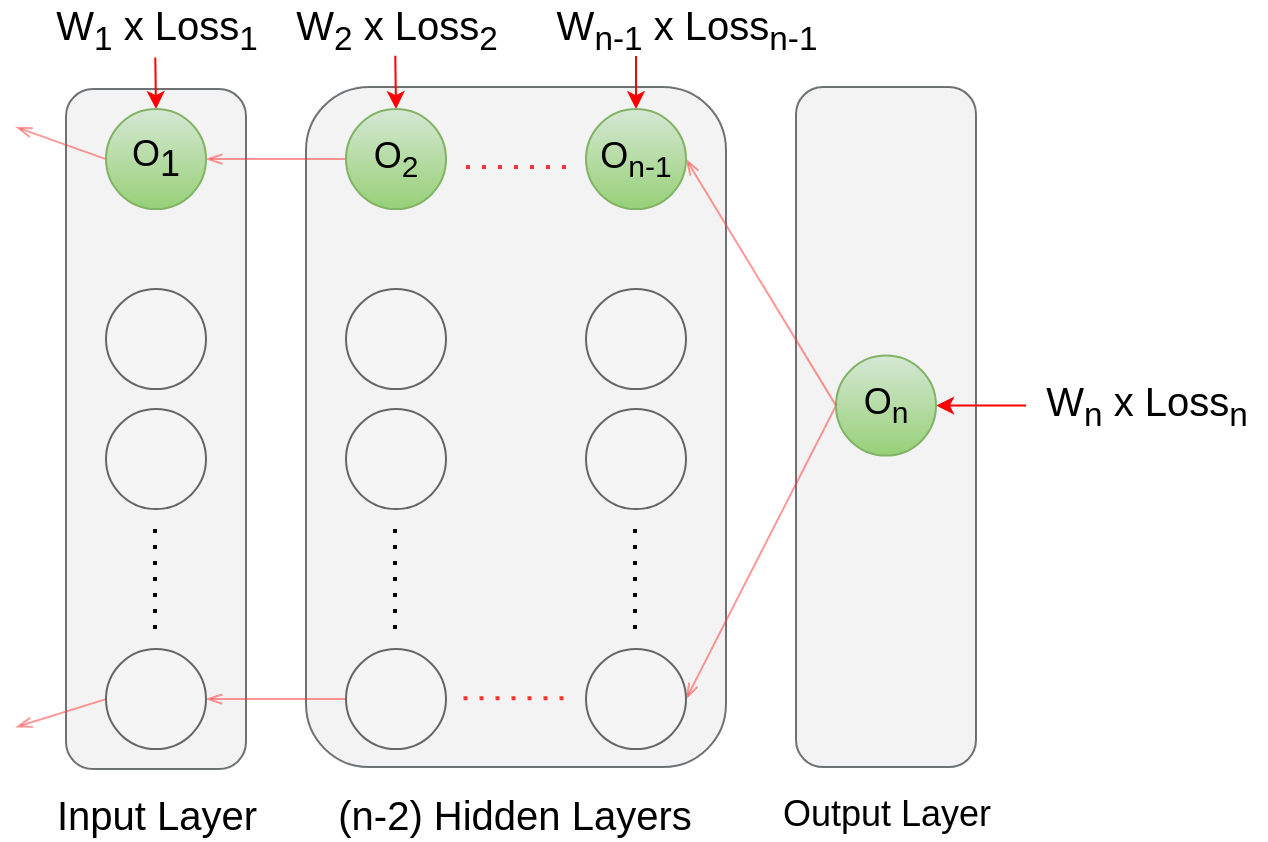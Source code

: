 <mxfile version="13.4.2" type="device"><diagram id="dPmkwLYgcPWGQ1zuh0Rf" name="Page-1"><mxGraphModel dx="1418" dy="912" grid="1" gridSize="10" guides="1" tooltips="1" connect="1" arrows="1" fold="1" page="1" pageScale="1" pageWidth="850" pageHeight="1100" math="0" shadow="0"><root><mxCell id="0"/><mxCell id="1" parent="0"/><mxCell id="1vLUlzx5yeJGW8wbIjpU-123" value="" style="rounded=1;whiteSpace=wrap;html=1;strokeWidth=1;opacity=70;fillColor=#eeeeee;strokeColor=#36393d;" parent="1" vertex="1"><mxGeometry x="745" y="322.56" width="90" height="340" as="geometry"/></mxCell><mxCell id="1vLUlzx5yeJGW8wbIjpU-104" value="" style="rounded=1;whiteSpace=wrap;html=1;strokeWidth=1;opacity=70;fillColor=#eeeeee;strokeColor=#36393d;" parent="1" vertex="1"><mxGeometry x="500" y="322.56" width="210" height="340" as="geometry"/></mxCell><mxCell id="1vLUlzx5yeJGW8wbIjpU-103" value="" style="rounded=1;whiteSpace=wrap;html=1;strokeWidth=1;opacity=70;fillColor=#eeeeee;strokeColor=#36393d;" parent="1" vertex="1"><mxGeometry x="380" y="323.56" width="90" height="340" as="geometry"/></mxCell><mxCell id="1vLUlzx5yeJGW8wbIjpU-121" style="edgeStyle=none;rounded=0;orthogonalLoop=1;jettySize=auto;html=1;exitX=1;exitY=0.5;exitDx=0;exitDy=0;entryX=0;entryY=0.5;entryDx=0;entryDy=0;startArrow=openThin;startFill=0;endArrow=none;endFill=0;opacity=50;strokeColor=#FF3333;" parent="1" target="1vLUlzx5yeJGW8wbIjpU-51" edge="1"><mxGeometry relative="1" as="geometry"><mxPoint x="355" y="342.56" as="sourcePoint"/></mxGeometry></mxCell><mxCell id="1vLUlzx5yeJGW8wbIjpU-122" style="edgeStyle=none;rounded=0;orthogonalLoop=1;jettySize=auto;html=1;exitX=1;exitY=0.5;exitDx=0;exitDy=0;entryX=0;entryY=0.5;entryDx=0;entryDy=0;startArrow=openThin;startFill=0;endArrow=none;endFill=0;opacity=50;strokeColor=#FF3333;" parent="1" target="1vLUlzx5yeJGW8wbIjpU-10" edge="1"><mxGeometry relative="1" as="geometry"><mxPoint x="355" y="642.56" as="sourcePoint"/></mxGeometry></mxCell><mxCell id="1vLUlzx5yeJGW8wbIjpU-7" value="" style="ellipse;whiteSpace=wrap;html=1;aspect=fixed;strokeWidth=1;fillColor=#f5f5f5;strokeColor=#666666;fontColor=#333333;" parent="1" vertex="1"><mxGeometry x="400" y="423.56" width="50" height="50" as="geometry"/></mxCell><mxCell id="1vLUlzx5yeJGW8wbIjpU-8" value="" style="ellipse;whiteSpace=wrap;html=1;aspect=fixed;strokeWidth=1;fillColor=#f5f5f5;strokeColor=#666666;fontColor=#333333;" parent="1" vertex="1"><mxGeometry x="400" y="483.56" width="50" height="50" as="geometry"/></mxCell><mxCell id="1vLUlzx5yeJGW8wbIjpU-120" style="edgeStyle=none;rounded=0;orthogonalLoop=1;jettySize=auto;html=1;exitX=1;exitY=0.5;exitDx=0;exitDy=0;entryX=0;entryY=0.5;entryDx=0;entryDy=0;startArrow=openThin;startFill=0;endArrow=none;endFill=0;opacity=50;strokeColor=#FF3333;" parent="1" source="1vLUlzx5yeJGW8wbIjpU-10" target="1vLUlzx5yeJGW8wbIjpU-14" edge="1"><mxGeometry relative="1" as="geometry"/></mxCell><mxCell id="1vLUlzx5yeJGW8wbIjpU-10" value="" style="ellipse;whiteSpace=wrap;html=1;aspect=fixed;strokeWidth=1;fillColor=#f5f5f5;strokeColor=#666666;fontColor=#333333;" parent="1" vertex="1"><mxGeometry x="400" y="603.56" width="50" height="50" as="geometry"/></mxCell><mxCell id="1vLUlzx5yeJGW8wbIjpU-11" value="" style="ellipse;whiteSpace=wrap;html=1;aspect=fixed;strokeWidth=1;fillColor=#f5f5f5;strokeColor=#666666;fontColor=#333333;" parent="1" vertex="1"><mxGeometry x="520" y="423.56" width="50" height="50" as="geometry"/></mxCell><mxCell id="1vLUlzx5yeJGW8wbIjpU-12" value="" style="ellipse;whiteSpace=wrap;html=1;aspect=fixed;strokeWidth=1;fillColor=#f5f5f5;strokeColor=#666666;fontColor=#333333;" parent="1" vertex="1"><mxGeometry x="520" y="483.56" width="50" height="50" as="geometry"/></mxCell><mxCell id="1vLUlzx5yeJGW8wbIjpU-14" value="" style="ellipse;whiteSpace=wrap;html=1;aspect=fixed;strokeWidth=1;fillColor=#f5f5f5;strokeColor=#666666;fontColor=#333333;" parent="1" vertex="1"><mxGeometry x="520" y="603.56" width="50" height="50" as="geometry"/></mxCell><mxCell id="1vLUlzx5yeJGW8wbIjpU-19" value="" style="ellipse;whiteSpace=wrap;html=1;aspect=fixed;strokeWidth=1;fillColor=#f5f5f5;strokeColor=#666666;fontColor=#333333;" parent="1" vertex="1"><mxGeometry x="640" y="423.56" width="50" height="50" as="geometry"/></mxCell><mxCell id="1vLUlzx5yeJGW8wbIjpU-20" value="" style="ellipse;whiteSpace=wrap;html=1;aspect=fixed;strokeWidth=1;fillColor=#f5f5f5;strokeColor=#666666;fontColor=#333333;" parent="1" vertex="1"><mxGeometry x="640" y="483.56" width="50" height="50" as="geometry"/></mxCell><mxCell id="1vLUlzx5yeJGW8wbIjpU-118" style="edgeStyle=none;rounded=0;orthogonalLoop=1;jettySize=auto;html=1;exitX=1;exitY=0.5;exitDx=0;exitDy=0;entryX=0;entryY=0.5;entryDx=0;entryDy=0;startArrow=openThin;startFill=0;endArrow=none;endFill=0;opacity=50;strokeColor=#FF3333;" parent="1" source="1vLUlzx5yeJGW8wbIjpU-22" target="1vLUlzx5yeJGW8wbIjpU-23" edge="1"><mxGeometry relative="1" as="geometry"/></mxCell><mxCell id="1vLUlzx5yeJGW8wbIjpU-22" value="" style="ellipse;whiteSpace=wrap;html=1;aspect=fixed;strokeWidth=1;fillColor=#f5f5f5;strokeColor=#666666;fontColor=#333333;" parent="1" vertex="1"><mxGeometry x="640" y="603.56" width="50" height="50" as="geometry"/></mxCell><mxCell id="1vLUlzx5yeJGW8wbIjpU-100" style="edgeStyle=none;rounded=0;orthogonalLoop=1;jettySize=auto;html=1;exitX=1;exitY=0.5;exitDx=0;exitDy=0;startArrow=classic;startFill=1;endArrow=none;endFill=0;fillColor=#f8cecc;strokeColor=#FF0000;" parent="1" source="1vLUlzx5yeJGW8wbIjpU-23" target="1vLUlzx5yeJGW8wbIjpU-48" edge="1"><mxGeometry relative="1" as="geometry"/></mxCell><mxCell id="1vLUlzx5yeJGW8wbIjpU-23" value="&lt;font style=&quot;font-size: 18px&quot;&gt;O&lt;sub&gt;n&lt;/sub&gt;&lt;/font&gt;" style="ellipse;whiteSpace=wrap;html=1;aspect=fixed;strokeWidth=1;gradientColor=#97d077;fillColor=#d5e8d4;strokeColor=#82b366;" parent="1" vertex="1"><mxGeometry x="765" y="456.81" width="50" height="50" as="geometry"/></mxCell><mxCell id="1vLUlzx5yeJGW8wbIjpU-43" value="" style="endArrow=none;dashed=1;html=1;dashPattern=1 3;strokeWidth=2;" parent="1" edge="1"><mxGeometry width="50" height="50" relative="1" as="geometry"><mxPoint x="424.5" y="593.56" as="sourcePoint"/><mxPoint x="424.5" y="543.56" as="targetPoint"/></mxGeometry></mxCell><mxCell id="1vLUlzx5yeJGW8wbIjpU-44" value="" style="endArrow=none;dashed=1;html=1;dashPattern=1 3;strokeWidth=2;" parent="1" edge="1"><mxGeometry width="50" height="50" relative="1" as="geometry"><mxPoint x="544.5" y="593.56" as="sourcePoint"/><mxPoint x="544.5" y="543.56" as="targetPoint"/></mxGeometry></mxCell><mxCell id="1vLUlzx5yeJGW8wbIjpU-45" value="" style="endArrow=none;dashed=1;html=1;dashPattern=1 3;strokeWidth=2;" parent="1" edge="1"><mxGeometry width="50" height="50" relative="1" as="geometry"><mxPoint x="664.5" y="593.56" as="sourcePoint"/><mxPoint x="664.5" y="543.56" as="targetPoint"/></mxGeometry></mxCell><mxCell id="1vLUlzx5yeJGW8wbIjpU-48" value="&lt;div style=&quot;font-size: 20px&quot;&gt;&lt;font style=&quot;font-size: 20px&quot;&gt;&lt;font style=&quot;font-size: 20px&quot;&gt;&lt;font style=&quot;font-size: 20px&quot;&gt;W&lt;sub&gt;n&lt;/sub&gt; x &lt;/font&gt;&lt;/font&gt;Loss&lt;sub&gt;n&lt;/sub&gt;&lt;/font&gt;&lt;/div&gt;" style="text;html=1;align=center;verticalAlign=middle;resizable=0;points=[];autosize=1;" parent="1" vertex="1"><mxGeometry x="860" y="471.81" width="120" height="20" as="geometry"/></mxCell><mxCell id="1vLUlzx5yeJGW8wbIjpU-50" value="&lt;font style=&quot;font-size: 20px&quot;&gt;(n-2) Hidden Layers&lt;/font&gt;" style="text;html=1;align=center;verticalAlign=middle;resizable=0;points=[];autosize=1;" parent="1" vertex="1"><mxGeometry x="508.75" y="676.44" width="190" height="20" as="geometry"/></mxCell><mxCell id="1vLUlzx5yeJGW8wbIjpU-99" style="edgeStyle=none;rounded=0;orthogonalLoop=1;jettySize=auto;html=1;exitX=0.5;exitY=0;exitDx=0;exitDy=0;entryX=0.497;entryY=1.208;entryDx=0;entryDy=0;entryPerimeter=0;startArrow=classic;startFill=1;endArrow=none;endFill=0;fillColor=#f8cecc;strokeColor=#FF0000;" parent="1" source="1vLUlzx5yeJGW8wbIjpU-51" target="1vLUlzx5yeJGW8wbIjpU-72" edge="1"><mxGeometry relative="1" as="geometry"/></mxCell><mxCell id="1vLUlzx5yeJGW8wbIjpU-119" style="edgeStyle=none;rounded=0;orthogonalLoop=1;jettySize=auto;html=1;exitX=1;exitY=0.5;exitDx=0;exitDy=0;startArrow=openThin;startFill=0;endArrow=none;endFill=0;opacity=50;strokeColor=#FF3333;" parent="1" source="1vLUlzx5yeJGW8wbIjpU-51" target="1vLUlzx5yeJGW8wbIjpU-52" edge="1"><mxGeometry relative="1" as="geometry"/></mxCell><mxCell id="1vLUlzx5yeJGW8wbIjpU-51" value="&lt;font style=&quot;font-size: 18px&quot;&gt;O&lt;sub&gt;&lt;font style=&quot;font-size: 18px&quot;&gt;1&lt;/font&gt;&lt;/sub&gt;&lt;/font&gt;" style="ellipse;whiteSpace=wrap;html=1;aspect=fixed;strokeWidth=1;gradientColor=#97d077;fillColor=#d5e8d4;strokeColor=#82b366;" parent="1" vertex="1"><mxGeometry x="400" y="333.56" width="50" height="50" as="geometry"/></mxCell><mxCell id="1vLUlzx5yeJGW8wbIjpU-97" style="edgeStyle=none;rounded=0;orthogonalLoop=1;jettySize=auto;html=1;exitX=0.5;exitY=0;exitDx=0;exitDy=0;startArrow=classic;startFill=1;endArrow=none;endFill=0;fillColor=#f8cecc;strokeColor=#FF0000;" parent="1" edge="1"><mxGeometry relative="1" as="geometry"><mxPoint x="665" y="333.56" as="sourcePoint"/><mxPoint x="665" y="307" as="targetPoint"/></mxGeometry></mxCell><mxCell id="1vLUlzx5yeJGW8wbIjpU-117" style="edgeStyle=none;rounded=0;orthogonalLoop=1;jettySize=auto;html=1;exitX=1;exitY=0.5;exitDx=0;exitDy=0;entryX=0;entryY=0.5;entryDx=0;entryDy=0;startArrow=openThin;startFill=0;endArrow=none;endFill=0;opacity=50;strokeColor=#FF3333;" parent="1" source="1vLUlzx5yeJGW8wbIjpU-53" target="1vLUlzx5yeJGW8wbIjpU-23" edge="1"><mxGeometry relative="1" as="geometry"/></mxCell><mxCell id="1vLUlzx5yeJGW8wbIjpU-53" value="&lt;font style=&quot;font-size: 18px&quot;&gt;O&lt;sub&gt;n-1&lt;/sub&gt;&lt;/font&gt;" style="ellipse;whiteSpace=wrap;html=1;aspect=fixed;strokeWidth=1;gradientColor=#97d077;fillColor=#d5e8d4;strokeColor=#82b366;" parent="1" vertex="1"><mxGeometry x="640" y="333.56" width="50" height="50" as="geometry"/></mxCell><mxCell id="1vLUlzx5yeJGW8wbIjpU-54" value="" style="endArrow=none;dashed=1;html=1;dashPattern=1 3;strokeWidth=2;strokeColor=#FF3333;" parent="1" edge="1"><mxGeometry width="50" height="50" relative="1" as="geometry"><mxPoint x="580" y="362.56" as="sourcePoint"/><mxPoint x="630" y="362.56" as="targetPoint"/></mxGeometry></mxCell><mxCell id="1vLUlzx5yeJGW8wbIjpU-72" value="&lt;div style=&quot;font-size: 20px&quot;&gt;&lt;font style=&quot;font-size: 20px&quot;&gt;W&lt;sub&gt;1&lt;/sub&gt; x Loss&lt;sub&gt;1&lt;/sub&gt;&lt;/font&gt;&lt;/div&gt;" style="text;html=1;align=center;verticalAlign=middle;resizable=0;points=[];autosize=1;" parent="1" vertex="1"><mxGeometry x="365" y="283.56" width="120" height="20" as="geometry"/></mxCell><mxCell id="1vLUlzx5yeJGW8wbIjpU-73" value="&lt;div style=&quot;font-size: 20px&quot;&gt;&lt;font style=&quot;font-size: 20px&quot;&gt;&lt;font style=&quot;font-size: 20px&quot;&gt;W&lt;sub&gt;2&lt;/sub&gt; x &lt;/font&gt;Loss&lt;sub&gt;2&lt;/sub&gt;&lt;/font&gt;&lt;/div&gt;" style="text;html=1;align=center;verticalAlign=middle;resizable=0;points=[];autosize=1;" parent="1" vertex="1"><mxGeometry x="485" y="283.56" width="120" height="20" as="geometry"/></mxCell><mxCell id="1vLUlzx5yeJGW8wbIjpU-74" value="&lt;div style=&quot;font-size: 20px&quot;&gt;&lt;font style=&quot;font-size: 20px&quot;&gt;&lt;font style=&quot;font-size: 20px&quot;&gt;W&lt;sub&gt;n-1&lt;/sub&gt; x &lt;/font&gt;Loss&lt;sub&gt;n-1&lt;/sub&gt;&lt;/font&gt;&lt;/div&gt;" style="text;html=1;align=center;verticalAlign=middle;resizable=0;points=[];autosize=1;" parent="1" vertex="1"><mxGeometry x="615" y="283.56" width="150" height="20" as="geometry"/></mxCell><mxCell id="1vLUlzx5yeJGW8wbIjpU-98" style="edgeStyle=none;rounded=0;orthogonalLoop=1;jettySize=auto;html=1;exitX=0.5;exitY=0;exitDx=0;exitDy=0;entryX=0.497;entryY=1.167;entryDx=0;entryDy=0;entryPerimeter=0;startArrow=classic;startFill=1;endArrow=none;endFill=0;fillColor=#f8cecc;strokeColor=#FF0000;" parent="1" source="1vLUlzx5yeJGW8wbIjpU-52" target="1vLUlzx5yeJGW8wbIjpU-73" edge="1"><mxGeometry relative="1" as="geometry"/></mxCell><mxCell id="1vLUlzx5yeJGW8wbIjpU-52" value="&lt;font style=&quot;font-size: 18px&quot;&gt;O&lt;sub&gt;2&lt;/sub&gt;&lt;/font&gt;" style="ellipse;whiteSpace=wrap;html=1;aspect=fixed;strokeWidth=1;gradientColor=#97d077;fillColor=#d5e8d4;strokeColor=#82b366;" parent="1" vertex="1"><mxGeometry x="520" y="333.56" width="50" height="50" as="geometry"/></mxCell><mxCell id="1vLUlzx5yeJGW8wbIjpU-93" value="&lt;font style=&quot;font-size: 20px&quot;&gt;Input Layer&lt;/font&gt;" style="text;html=1;align=center;verticalAlign=middle;resizable=0;points=[];autosize=1;" parent="1" vertex="1"><mxGeometry x="370" y="676.44" width="110" height="20" as="geometry"/></mxCell><mxCell id="1vLUlzx5yeJGW8wbIjpU-94" value="" style="endArrow=none;dashed=1;html=1;dashPattern=1 3;strokeWidth=2;strokeColor=#FF3333;" parent="1" edge="1"><mxGeometry width="50" height="50" relative="1" as="geometry"><mxPoint x="578.75" y="628.14" as="sourcePoint"/><mxPoint x="628.75" y="628.14" as="targetPoint"/></mxGeometry></mxCell><mxCell id="1vLUlzx5yeJGW8wbIjpU-102" value="&lt;font style=&quot;font-size: 18px&quot;&gt;Output Layer&lt;/font&gt;" style="text;html=1;align=center;verticalAlign=middle;resizable=0;points=[];autosize=1;" parent="1" vertex="1"><mxGeometry x="730" y="676.44" width="120" height="20" as="geometry"/></mxCell></root></mxGraphModel></diagram></mxfile>